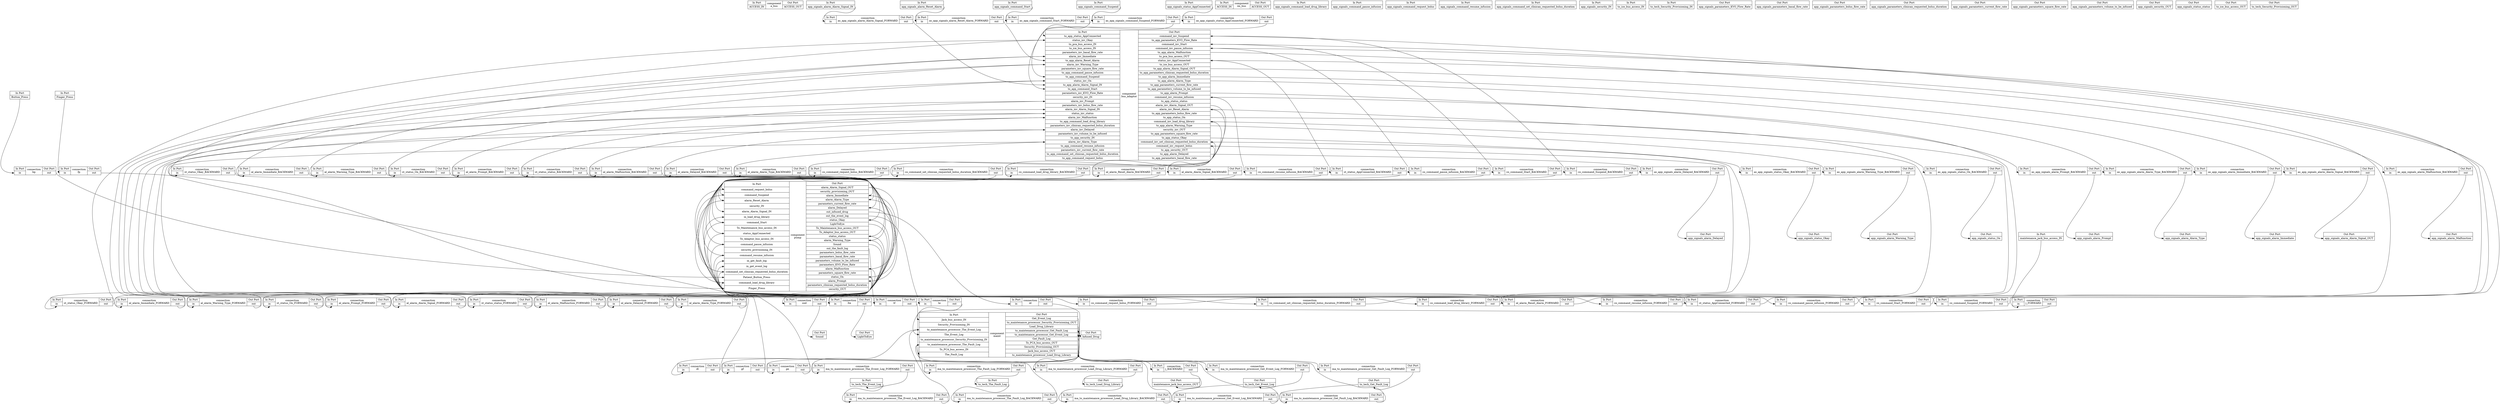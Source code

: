 digraph "component:$$AWAS#wrap_pca_imp_Instance" {

  rankdir=TB

   "component:$$AWAS$wrap_pca_imp_Instance#a_bus" [label="{In Port|<ACCESS_IN>ACCESS_IN} |component\na_bus|{Out Port|<ACCESS_OUT>ACCESS_OUT} ",  shape="record"] 
   "component:$$AWAS$wrap_pca_imp_Instance#bus_adaptor" [label="{In Port|<to_app_status_AppConnected>to_app_status_AppConnected|<status_inv_Okay>status_inv_Okay|<to_pca_bus_access_IN>to_pca_bus_access_IN|<to_ice_bus_access_IN>to_ice_bus_access_IN|<parameters_inv_basal_flow_rate>parameters_inv_basal_flow_rate|<alarm_inv_Immediate>alarm_inv_Immediate|<to_app_alarm_Reset_Alarm>to_app_alarm_Reset_Alarm|<alarm_inv_Warning_Type>alarm_inv_Warning_Type|<parameters_inv_square_flow_rate>parameters_inv_square_flow_rate|<to_app_command_pause_infusion>to_app_command_pause_infusion|<to_app_command_Suspend>to_app_command_Suspend|<status_inv_On>status_inv_On|<to_app_alarm_Alarm_Signal_IN>to_app_alarm_Alarm_Signal_IN|<to_app_command_Start>to_app_command_Start|<parameters_inv_KVO_Flow_Rate>parameters_inv_KVO_Flow_Rate|<security_inv_IN>security_inv_IN|<alarm_inv_Prompt>alarm_inv_Prompt|<parameters_inv_bolus_flow_rate>parameters_inv_bolus_flow_rate|<alarm_inv_Alarm_Signal_IN>alarm_inv_Alarm_Signal_IN|<status_inv_status>status_inv_status|<alarm_inv_Malfunction>alarm_inv_Malfunction|<to_app_command_load_drug_library>to_app_command_load_drug_library|<parameters_inv_clinican_requested_bolus_duration>parameters_inv_clinican_requested_bolus_duration|<alarm_inv_Delayed>alarm_inv_Delayed|<parameters_inv_volume_to_be_infused>parameters_inv_volume_to_be_infused|<to_app_security_IN>to_app_security_IN|<alarm_inv_Alarm_Type>alarm_inv_Alarm_Type|<to_app_command_resume_infusion>to_app_command_resume_infusion|<parameters_inv_current_flow_rate>parameters_inv_current_flow_rate|<to_app_command_set_clinican_requested_bolus_duration>to_app_command_set_clinican_requested_bolus_duration|<to_app_command_request_bolus>to_app_command_request_bolus} |component\nbus_adaptor|{Out Port|<command_inv_Suspend>command_inv_Suspend|<to_app_parameters_KVO_Flow_Rate>to_app_parameters_KVO_Flow_Rate|<command_inv_Start>command_inv_Start|<command_inv_pause_infusion>command_inv_pause_infusion|<to_app_alarm_Malfunction>to_app_alarm_Malfunction|<to_pca_bus_access_OUT>to_pca_bus_access_OUT|<status_inv_AppConnected>status_inv_AppConnected|<to_ice_bus_access_OUT>to_ice_bus_access_OUT|<to_app_alarm_Alarm_Signal_OUT>to_app_alarm_Alarm_Signal_OUT|<to_app_parameters_clinican_requested_bolus_duration>to_app_parameters_clinican_requested_bolus_duration|<to_app_alarm_Immediate>to_app_alarm_Immediate|<to_app_alarm_Alarm_Type>to_app_alarm_Alarm_Type|<to_app_parameters_current_flow_rate>to_app_parameters_current_flow_rate|<to_app_parameters_volume_to_be_infused>to_app_parameters_volume_to_be_infused|<to_app_alarm_Prompt>to_app_alarm_Prompt|<command_inv_resume_infusion>command_inv_resume_infusion|<to_app_status_status>to_app_status_status|<alarm_inv_Alarm_Signal_OUT>alarm_inv_Alarm_Signal_OUT|<alarm_inv_Reset_Alarm>alarm_inv_Reset_Alarm|<to_app_parameters_bolus_flow_rate>to_app_parameters_bolus_flow_rate|<to_app_status_On>to_app_status_On|<command_inv_load_drug_library>command_inv_load_drug_library|<to_app_alarm_Warning_Type>to_app_alarm_Warning_Type|<security_inv_OUT>security_inv_OUT|<to_app_parameters_square_flow_rate>to_app_parameters_square_flow_rate|<to_app_status_Okay>to_app_status_Okay|<command_inv_set_clinican_requested_bolus_duration>command_inv_set_clinican_requested_bolus_duration|<command_inv_request_bolus>command_inv_request_bolus|<to_app_security_OUT>to_app_security_OUT|<to_app_alarm_Delayed>to_app_alarm_Delayed|<to_app_parameters_basal_flow_rate>to_app_parameters_basal_flow_rate} ",  shape="record"] 
   "component:$$AWAS$wrap_pca_imp_Instance#im_bus" [label="{In Port|<ACCESS_IN>ACCESS_IN} |component\nim_bus|{Out Port|<ACCESS_OUT>ACCESS_OUT} ",  shape="record"] 
   "component:$$AWAS$wrap_pca_imp_Instance#maint" [label="{In Port|<Jack_bus_access_IN>Jack_bus_access_IN|<Security_Provisioning_IN>Security_Provisioning_IN|<to_maintenance_processor_The_Event_Log>to_maintenance_processor_The_Event_Log|<The_Event_Log>The_Event_Log|<to_maintenance_processor_Security_Provisioning_IN>to_maintenance_processor_Security_Provisioning_IN|<to_maintenance_processor_The_Fault_Log>to_maintenance_processor_The_Fault_Log|<To_PCA_bus_access_IN>To_PCA_bus_access_IN|<The_Fault_Log>The_Fault_Log} |component\nmaint|{Out Port|<Get_Event_Log>Get_Event_Log|<to_maintenance_processor_Security_Provisioning_OUT>to_maintenance_processor_Security_Provisioning_OUT|<Load_Drug_Library>Load_Drug_Library|<to_maintenance_processor_Get_Fault_Log>to_maintenance_processor_Get_Fault_Log|<to_maintenance_processor_Get_Event_Log>to_maintenance_processor_Get_Event_Log|<Get_Fault_Log>Get_Fault_Log|<To_PCA_bus_access_OUT>To_PCA_bus_access_OUT|<Security_Provisioning_OUT>Security_Provisioning_OUT|<Jack_bus_access_OUT>Jack_bus_access_OUT|<to_maintenance_processor_Load_Drug_Library>to_maintenance_processor_Load_Drug_Library} ",  shape="record"] 
   "component:$$AWAS$wrap_pca_imp_Instance#pump" [label="{In Port|<command_request_bolus>command_request_bolus|<command_Suspend>command_Suspend|<alarm_Reset_Alarm>alarm_Reset_Alarm|<security_IN>security_IN|<alarm_Alarm_Signal_IN>alarm_Alarm_Signal_IN|<in_load_drug_library>in_load_drug_library|<command_Start>command_Start|<To_Maintenance_bus_access_IN>To_Maintenance_bus_access_IN|<status_AppConnected>status_AppConnected|<To_Adaptor_bus_access_IN>To_Adaptor_bus_access_IN|<command_pause_infusion>command_pause_infusion|<security_provisioning_IN>security_provisioning_IN|<command_resume_infusion>command_resume_infusion|<in_get_fault_log>in_get_fault_log|<in_get_event_log>in_get_event_log|<command_set_clinican_requested_bolus_duration>command_set_clinican_requested_bolus_duration|<Patient_Button_Press>Patient_Button_Press|<command_load_drug_library>command_load_drug_library|<Finger_Press>Finger_Press} |component\npump|{Out Port|<alarm_Alarm_Signal_OUT>alarm_Alarm_Signal_OUT|<security_provisioning_OUT>security_provisioning_OUT|<alarm_Immediate>alarm_Immediate|<alarm_Alarm_Type>alarm_Alarm_Type|<parameters_current_flow_rate>parameters_current_flow_rate|<alarm_Delayed>alarm_Delayed|<out_infused_drug>out_infused_drug|<out_the_event_log>out_the_event_log|<status_Okay>status_Okay|<LightToEye>LightToEye|<To_Maintenance_bus_access_OUT>To_Maintenance_bus_access_OUT|<To_Adaptor_bus_access_OUT>To_Adaptor_bus_access_OUT|<status_status>status_status|<alarm_Warning_Type>alarm_Warning_Type|<Sound>Sound|<out_the_fault_log>out_the_fault_log|<parameters_bolus_flow_rate>parameters_bolus_flow_rate|<parameters_basal_flow_rate>parameters_basal_flow_rate|<parameters_volume_to_be_infused>parameters_volume_to_be_infused|<parameters_KVO_Flow_Rate>parameters_KVO_Flow_Rate|<alarm_Malfunction>alarm_Malfunction|<parameters_square_flow_rate>parameters_square_flow_rate|<status_On>status_On|<alarm_Prompt>alarm_Prompt|<parameters_clinican_requested_bolus_duration>parameters_clinican_requested_bolus_duration|<security_OUT>security_OUT} ",  shape="record"] 
   "connection:$$AWAS$wrap_pca_imp_Instance#al_alarm_Alarm_Signal_BACKWARD" [label="{In Port|<in>in} |connection\nal_alarm_Alarm_Signal_BACKWARD|{Out Port|<out>out} ",  shape="record"] 
   "connection:$$AWAS$wrap_pca_imp_Instance#al_alarm_Alarm_Signal_FORWARD" [label="{In Port|<in>in} |connection\nal_alarm_Alarm_Signal_FORWARD|{Out Port|<out>out} ",  shape="record"] 
   "connection:$$AWAS$wrap_pca_imp_Instance#al_alarm_Alarm_Type_BACKWARD" [label="{In Port|<in>in} |connection\nal_alarm_Alarm_Type_BACKWARD|{Out Port|<out>out} ",  shape="record"] 
   "connection:$$AWAS$wrap_pca_imp_Instance#al_alarm_Alarm_Type_FORWARD" [label="{In Port|<in>in} |connection\nal_alarm_Alarm_Type_FORWARD|{Out Port|<out>out} ",  shape="record"] 
   "connection:$$AWAS$wrap_pca_imp_Instance#al_alarm_Delayed_BACKWARD" [label="{In Port|<in>in} |connection\nal_alarm_Delayed_BACKWARD|{Out Port|<out>out} ",  shape="record"] 
   "connection:$$AWAS$wrap_pca_imp_Instance#al_alarm_Delayed_FORWARD" [label="{In Port|<in>in} |connection\nal_alarm_Delayed_FORWARD|{Out Port|<out>out} ",  shape="record"] 
   "connection:$$AWAS$wrap_pca_imp_Instance#al_alarm_Immediate_BACKWARD" [label="{In Port|<in>in} |connection\nal_alarm_Immediate_BACKWARD|{Out Port|<out>out} ",  shape="record"] 
   "connection:$$AWAS$wrap_pca_imp_Instance#al_alarm_Immediate_FORWARD" [label="{In Port|<in>in} |connection\nal_alarm_Immediate_FORWARD|{Out Port|<out>out} ",  shape="record"] 
   "connection:$$AWAS$wrap_pca_imp_Instance#al_alarm_Malfunction_BACKWARD" [label="{In Port|<in>in} |connection\nal_alarm_Malfunction_BACKWARD|{Out Port|<out>out} ",  shape="record"] 
   "connection:$$AWAS$wrap_pca_imp_Instance#al_alarm_Malfunction_FORWARD" [label="{In Port|<in>in} |connection\nal_alarm_Malfunction_FORWARD|{Out Port|<out>out} ",  shape="record"] 
   "connection:$$AWAS$wrap_pca_imp_Instance#al_alarm_Prompt_BACKWARD" [label="{In Port|<in>in} |connection\nal_alarm_Prompt_BACKWARD|{Out Port|<out>out} ",  shape="record"] 
   "connection:$$AWAS$wrap_pca_imp_Instance#al_alarm_Prompt_FORWARD" [label="{In Port|<in>in} |connection\nal_alarm_Prompt_FORWARD|{Out Port|<out>out} ",  shape="record"] 
   "connection:$$AWAS$wrap_pca_imp_Instance#al_alarm_Reset_Alarm_BACKWARD" [label="{In Port|<in>in} |connection\nal_alarm_Reset_Alarm_BACKWARD|{Out Port|<out>out} ",  shape="record"] 
   "connection:$$AWAS$wrap_pca_imp_Instance#al_alarm_Reset_Alarm_FORWARD" [label="{In Port|<in>in} |connection\nal_alarm_Reset_Alarm_FORWARD|{Out Port|<out>out} ",  shape="record"] 
   "connection:$$AWAS$wrap_pca_imp_Instance#al_alarm_Warning_Type_BACKWARD" [label="{In Port|<in>in} |connection\nal_alarm_Warning_Type_BACKWARD|{Out Port|<out>out} ",  shape="record"] 
   "connection:$$AWAS$wrap_pca_imp_Instance#al_alarm_Warning_Type_FORWARD" [label="{In Port|<in>in} |connection\nal_alarm_Warning_Type_FORWARD|{Out Port|<out>out} ",  shape="record"] 
   "connection:$$AWAS$wrap_pca_imp_Instance#as_app_signals_alarm_Alarm_Signal_BACKWARD" [label="{In Port|<in>in} |connection\nas_app_signals_alarm_Alarm_Signal_BACKWARD|{Out Port|<out>out} ",  shape="record"] 
   "connection:$$AWAS$wrap_pca_imp_Instance#as_app_signals_alarm_Alarm_Signal_FORWARD" [label="{In Port|<in>in} |connection\nas_app_signals_alarm_Alarm_Signal_FORWARD|{Out Port|<out>out} ",  shape="record"] 
   "connection:$$AWAS$wrap_pca_imp_Instance#as_app_signals_alarm_Alarm_Type_BACKWARD" [label="{In Port|<in>in} |connection\nas_app_signals_alarm_Alarm_Type_BACKWARD|{Out Port|<out>out} ",  shape="record"] 
   "connection:$$AWAS$wrap_pca_imp_Instance#as_app_signals_alarm_Delayed_BACKWARD" [label="{In Port|<in>in} |connection\nas_app_signals_alarm_Delayed_BACKWARD|{Out Port|<out>out} ",  shape="record"] 
   "connection:$$AWAS$wrap_pca_imp_Instance#as_app_signals_alarm_Immediate_BACKWARD" [label="{In Port|<in>in} |connection\nas_app_signals_alarm_Immediate_BACKWARD|{Out Port|<out>out} ",  shape="record"] 
   "connection:$$AWAS$wrap_pca_imp_Instance#as_app_signals_alarm_Malfunction_BACKWARD" [label="{In Port|<in>in} |connection\nas_app_signals_alarm_Malfunction_BACKWARD|{Out Port|<out>out} ",  shape="record"] 
   "connection:$$AWAS$wrap_pca_imp_Instance#as_app_signals_alarm_Prompt_BACKWARD" [label="{In Port|<in>in} |connection\nas_app_signals_alarm_Prompt_BACKWARD|{Out Port|<out>out} ",  shape="record"] 
   "connection:$$AWAS$wrap_pca_imp_Instance#as_app_signals_alarm_Reset_Alarm_FORWARD" [label="{In Port|<in>in} |connection\nas_app_signals_alarm_Reset_Alarm_FORWARD|{Out Port|<out>out} ",  shape="record"] 
   "connection:$$AWAS$wrap_pca_imp_Instance#as_app_signals_alarm_Warning_Type_BACKWARD" [label="{In Port|<in>in} |connection\nas_app_signals_alarm_Warning_Type_BACKWARD|{Out Port|<out>out} ",  shape="record"] 
   "connection:$$AWAS$wrap_pca_imp_Instance#as_app_signals_command_Start_FORWARD" [label="{In Port|<in>in} |connection\nas_app_signals_command_Start_FORWARD|{Out Port|<out>out} ",  shape="record"] 
   "connection:$$AWAS$wrap_pca_imp_Instance#as_app_signals_command_Suspend_FORWARD" [label="{In Port|<in>in} |connection\nas_app_signals_command_Suspend_FORWARD|{Out Port|<out>out} ",  shape="record"] 
   "connection:$$AWAS$wrap_pca_imp_Instance#as_app_signals_status_AppConnected_FORWARD" [label="{In Port|<in>in} |connection\nas_app_signals_status_AppConnected_FORWARD|{Out Port|<out>out} ",  shape="record"] 
   "connection:$$AWAS$wrap_pca_imp_Instance#as_app_signals_status_Okay_BACKWARD" [label="{In Port|<in>in} |connection\nas_app_signals_status_Okay_BACKWARD|{Out Port|<out>out} ",  shape="record"] 
   "connection:$$AWAS$wrap_pca_imp_Instance#as_app_signals_status_On_BACKWARD" [label="{In Port|<in>in} |connection\nas_app_signals_status_On_BACKWARD|{Out Port|<out>out} ",  shape="record"] 
   "connection:$$AWAS$wrap_pca_imp_Instance#bp" [label="{In Port|<in>in} |connection\nbp|{Out Port|<out>out} ",  shape="record"] 
   "connection:$$AWAS$wrap_pca_imp_Instance#co_command_Start_BACKWARD" [label="{In Port|<in>in} |connection\nco_command_Start_BACKWARD|{Out Port|<out>out} ",  shape="record"] 
   "connection:$$AWAS$wrap_pca_imp_Instance#co_command_Start_FORWARD" [label="{In Port|<in>in} |connection\nco_command_Start_FORWARD|{Out Port|<out>out} ",  shape="record"] 
   "connection:$$AWAS$wrap_pca_imp_Instance#co_command_Suspend_BACKWARD" [label="{In Port|<in>in} |connection\nco_command_Suspend_BACKWARD|{Out Port|<out>out} ",  shape="record"] 
   "connection:$$AWAS$wrap_pca_imp_Instance#co_command_Suspend_FORWARD" [label="{In Port|<in>in} |connection\nco_command_Suspend_FORWARD|{Out Port|<out>out} ",  shape="record"] 
   "connection:$$AWAS$wrap_pca_imp_Instance#co_command_load_drug_library_BACKWARD" [label="{In Port|<in>in} |connection\nco_command_load_drug_library_BACKWARD|{Out Port|<out>out} ",  shape="record"] 
   "connection:$$AWAS$wrap_pca_imp_Instance#co_command_load_drug_library_FORWARD" [label="{In Port|<in>in} |connection\nco_command_load_drug_library_FORWARD|{Out Port|<out>out} ",  shape="record"] 
   "connection:$$AWAS$wrap_pca_imp_Instance#co_command_pause_infusion_BACKWARD" [label="{In Port|<in>in} |connection\nco_command_pause_infusion_BACKWARD|{Out Port|<out>out} ",  shape="record"] 
   "connection:$$AWAS$wrap_pca_imp_Instance#co_command_pause_infusion_FORWARD" [label="{In Port|<in>in} |connection\nco_command_pause_infusion_FORWARD|{Out Port|<out>out} ",  shape="record"] 
   "connection:$$AWAS$wrap_pca_imp_Instance#co_command_request_bolus_BACKWARD" [label="{In Port|<in>in} |connection\nco_command_request_bolus_BACKWARD|{Out Port|<out>out} ",  shape="record"] 
   "connection:$$AWAS$wrap_pca_imp_Instance#co_command_request_bolus_FORWARD" [label="{In Port|<in>in} |connection\nco_command_request_bolus_FORWARD|{Out Port|<out>out} ",  shape="record"] 
   "connection:$$AWAS$wrap_pca_imp_Instance#co_command_resume_infusion_BACKWARD" [label="{In Port|<in>in} |connection\nco_command_resume_infusion_BACKWARD|{Out Port|<out>out} ",  shape="record"] 
   "connection:$$AWAS$wrap_pca_imp_Instance#co_command_resume_infusion_FORWARD" [label="{In Port|<in>in} |connection\nco_command_resume_infusion_FORWARD|{Out Port|<out>out} ",  shape="record"] 
   "connection:$$AWAS$wrap_pca_imp_Instance#co_command_set_clinican_requested_bolus_duration_BACKWARD" [label="{In Port|<in>in} |connection\nco_command_set_clinican_requested_bolus_duration_BACKWARD|{Out Port|<out>out} ",  shape="record"] 
   "connection:$$AWAS$wrap_pca_imp_Instance#co_command_set_clinican_requested_bolus_duration_FORWARD" [label="{In Port|<in>in} |connection\nco_command_set_clinican_requested_bolus_duration_FORWARD|{Out Port|<out>out} ",  shape="record"] 
   "connection:$$AWAS$wrap_pca_imp_Instance#dl" [label="{In Port|<in>in} |connection\ndl|{Out Port|<out>out} ",  shape="record"] 
   "connection:$$AWAS$wrap_pca_imp_Instance#fp" [label="{In Port|<in>in} |connection\nfp|{Out Port|<out>out} ",  shape="record"] 
   "connection:$$AWAS$wrap_pca_imp_Instance#ge" [label="{In Port|<in>in} |connection\nge|{Out Port|<out>out} ",  shape="record"] 
   "connection:$$AWAS$wrap_pca_imp_Instance#gf" [label="{In Port|<in>in} |connection\ngf|{Out Port|<out>out} ",  shape="record"] 
   "connection:$$AWAS$wrap_pca_imp_Instance#id" [label="{In Port|<in>in} |connection\nid|{Out Port|<out>out} ",  shape="record"] 
   "connection:$$AWAS$wrap_pca_imp_Instance#j_BACKWARD" [label="{In Port|<in>in} |connection\nj_BACKWARD|{Out Port|<out>out} ",  shape="record"] 
   "connection:$$AWAS$wrap_pca_imp_Instance#j_FORWARD" [label="{In Port|<in>in} |connection\nj_FORWARD|{Out Port|<out>out} ",  shape="record"] 
   "connection:$$AWAS$wrap_pca_imp_Instance#lte" [label="{In Port|<in>in} |connection\nlte|{Out Port|<out>out} ",  shape="record"] 
   "connection:$$AWAS$wrap_pca_imp_Instance#ma_to_maintenance_processor_Get_Event_Log_BACKWARD" [label="{In Port|<in>in} |connection\nma_to_maintenance_processor_Get_Event_Log_BACKWARD|{Out Port|<out>out} ",  shape="record"] 
   "connection:$$AWAS$wrap_pca_imp_Instance#ma_to_maintenance_processor_Get_Event_Log_FORWARD" [label="{In Port|<in>in} |connection\nma_to_maintenance_processor_Get_Event_Log_FORWARD|{Out Port|<out>out} ",  shape="record"] 
   "connection:$$AWAS$wrap_pca_imp_Instance#ma_to_maintenance_processor_Get_Fault_Log_BACKWARD" [label="{In Port|<in>in} |connection\nma_to_maintenance_processor_Get_Fault_Log_BACKWARD|{Out Port|<out>out} ",  shape="record"] 
   "connection:$$AWAS$wrap_pca_imp_Instance#ma_to_maintenance_processor_Get_Fault_Log_FORWARD" [label="{In Port|<in>in} |connection\nma_to_maintenance_processor_Get_Fault_Log_FORWARD|{Out Port|<out>out} ",  shape="record"] 
   "connection:$$AWAS$wrap_pca_imp_Instance#ma_to_maintenance_processor_Load_Drug_Library_BACKWARD" [label="{In Port|<in>in} |connection\nma_to_maintenance_processor_Load_Drug_Library_BACKWARD|{Out Port|<out>out} ",  shape="record"] 
   "connection:$$AWAS$wrap_pca_imp_Instance#ma_to_maintenance_processor_Load_Drug_Library_FORWARD" [label="{In Port|<in>in} |connection\nma_to_maintenance_processor_Load_Drug_Library_FORWARD|{Out Port|<out>out} ",  shape="record"] 
   "connection:$$AWAS$wrap_pca_imp_Instance#ma_to_maintenance_processor_The_Event_Log_BACKWARD" [label="{In Port|<in>in} |connection\nma_to_maintenance_processor_The_Event_Log_BACKWARD|{Out Port|<out>out} ",  shape="record"] 
   "connection:$$AWAS$wrap_pca_imp_Instance#ma_to_maintenance_processor_The_Event_Log_FORWARD" [label="{In Port|<in>in} |connection\nma_to_maintenance_processor_The_Event_Log_FORWARD|{Out Port|<out>out} ",  shape="record"] 
   "connection:$$AWAS$wrap_pca_imp_Instance#ma_to_maintenance_processor_The_Fault_Log_BACKWARD" [label="{In Port|<in>in} |connection\nma_to_maintenance_processor_The_Fault_Log_BACKWARD|{Out Port|<out>out} ",  shape="record"] 
   "connection:$$AWAS$wrap_pca_imp_Instance#ma_to_maintenance_processor_The_Fault_Log_FORWARD" [label="{In Port|<in>in} |connection\nma_to_maintenance_processor_The_Fault_Log_FORWARD|{Out Port|<out>out} ",  shape="record"] 
   "connection:$$AWAS$wrap_pca_imp_Instance#snd" [label="{In Port|<in>in} |connection\nsnd|{Out Port|<out>out} ",  shape="record"] 
   "connection:$$AWAS$wrap_pca_imp_Instance#st_status_AppConnected_BACKWARD" [label="{In Port|<in>in} |connection\nst_status_AppConnected_BACKWARD|{Out Port|<out>out} ",  shape="record"] 
   "connection:$$AWAS$wrap_pca_imp_Instance#st_status_AppConnected_FORWARD" [label="{In Port|<in>in} |connection\nst_status_AppConnected_FORWARD|{Out Port|<out>out} ",  shape="record"] 
   "connection:$$AWAS$wrap_pca_imp_Instance#st_status_Okay_BACKWARD" [label="{In Port|<in>in} |connection\nst_status_Okay_BACKWARD|{Out Port|<out>out} ",  shape="record"] 
   "connection:$$AWAS$wrap_pca_imp_Instance#st_status_Okay_FORWARD" [label="{In Port|<in>in} |connection\nst_status_Okay_FORWARD|{Out Port|<out>out} ",  shape="record"] 
   "connection:$$AWAS$wrap_pca_imp_Instance#st_status_On_BACKWARD" [label="{In Port|<in>in} |connection\nst_status_On_BACKWARD|{Out Port|<out>out} ",  shape="record"] 
   "connection:$$AWAS$wrap_pca_imp_Instance#st_status_On_FORWARD" [label="{In Port|<in>in} |connection\nst_status_On_FORWARD|{Out Port|<out>out} ",  shape="record"] 
   "connection:$$AWAS$wrap_pca_imp_Instance#st_status_status_BACKWARD" [label="{In Port|<in>in} |connection\nst_status_status_BACKWARD|{Out Port|<out>out} ",  shape="record"] 
   "connection:$$AWAS$wrap_pca_imp_Instance#st_status_status_FORWARD" [label="{In Port|<in>in} |connection\nst_status_status_FORWARD|{Out Port|<out>out} ",  shape="record"] 
   "connection:$$AWAS$wrap_pca_imp_Instance#te" [label="{In Port|<in>in} |connection\nte|{Out Port|<out>out} ",  shape="record"] 
   "connection:$$AWAS$wrap_pca_imp_Instance#tf" [label="{In Port|<in>in} |connection\ntf|{Out Port|<out>out} ",  shape="record"] 
   "port-in:$$AWAS$wrap_pca_imp_Instance#Button_Press" [label="{In Port|<Button_Press>Button_Press}", rank="source", shape="record"] 
   "port-in:$$AWAS$wrap_pca_imp_Instance#Finger_Press" [label="{In Port|<Finger_Press>Finger_Press}", rank="source", shape="record"] 
   "port-in:$$AWAS$wrap_pca_imp_Instance#app_signals_alarm_Alarm_Signal_IN" [label="{In Port|<app_signals_alarm_Alarm_Signal_IN>app_signals_alarm_Alarm_Signal_IN}", rank="source", shape="record"] 
   "port-in:$$AWAS$wrap_pca_imp_Instance#app_signals_alarm_Reset_Alarm" [label="{In Port|<app_signals_alarm_Reset_Alarm>app_signals_alarm_Reset_Alarm}", rank="source", shape="record"] 
   "port-in:$$AWAS$wrap_pca_imp_Instance#app_signals_command_Start" [label="{In Port|<app_signals_command_Start>app_signals_command_Start}", rank="source", shape="record"] 
   "port-in:$$AWAS$wrap_pca_imp_Instance#app_signals_command_Suspend" [label="{In Port|<app_signals_command_Suspend>app_signals_command_Suspend}", rank="source", shape="record"] 
   "port-in:$$AWAS$wrap_pca_imp_Instance#app_signals_command_load_drug_library" [label="{In Port|<app_signals_command_load_drug_library>app_signals_command_load_drug_library}", rank="source", shape="record"] 
   "port-in:$$AWAS$wrap_pca_imp_Instance#app_signals_command_pause_infusion" [label="{In Port|<app_signals_command_pause_infusion>app_signals_command_pause_infusion}", rank="source", shape="record"] 
   "port-in:$$AWAS$wrap_pca_imp_Instance#app_signals_command_request_bolus" [label="{In Port|<app_signals_command_request_bolus>app_signals_command_request_bolus}", rank="source", shape="record"] 
   "port-in:$$AWAS$wrap_pca_imp_Instance#app_signals_command_resume_infusion" [label="{In Port|<app_signals_command_resume_infusion>app_signals_command_resume_infusion}", rank="source", shape="record"] 
   "port-in:$$AWAS$wrap_pca_imp_Instance#app_signals_command_set_clinican_requested_bolus_duration" [label="{In Port|<app_signals_command_set_clinican_requested_bolus_duration>app_signals_command_set_clinican_requested_bolus_duration}", rank="source", shape="record"] 
   "port-in:$$AWAS$wrap_pca_imp_Instance#app_signals_security_IN" [label="{In Port|<app_signals_security_IN>app_signals_security_IN}", rank="source", shape="record"] 
   "port-in:$$AWAS$wrap_pca_imp_Instance#app_signals_status_AppConnected" [label="{In Port|<app_signals_status_AppConnected>app_signals_status_AppConnected}", rank="source", shape="record"] 
   "port-in:$$AWAS$wrap_pca_imp_Instance#maintenance_jack_bus_access_IN" [label="{In Port|<maintenance_jack_bus_access_IN>maintenance_jack_bus_access_IN}", rank="source", shape="record"] 
   "port-in:$$AWAS$wrap_pca_imp_Instance#to_ice_bus_access_IN" [label="{In Port|<to_ice_bus_access_IN>to_ice_bus_access_IN}", rank="source", shape="record"] 
   "port-in:$$AWAS$wrap_pca_imp_Instance#to_tech_Security_Provisioning_IN" [label="{In Port|<to_tech_Security_Provisioning_IN>to_tech_Security_Provisioning_IN}", rank="source", shape="record"] 
   "port-in:$$AWAS$wrap_pca_imp_Instance#to_tech_The_Event_Log" [label="{In Port|<to_tech_The_Event_Log>to_tech_The_Event_Log}", rank="source", shape="record"] 
   "port-in:$$AWAS$wrap_pca_imp_Instance#to_tech_The_Fault_Log" [label="{In Port|<to_tech_The_Fault_Log>to_tech_The_Fault_Log}", rank="source", shape="record"] 
   "port-out:$$AWAS$wrap_pca_imp_Instance#Infused_Drug" [label="{Out Port|<Infused_Drug>Infused_Drug}", rank="sink", shape="record"] 
   "port-out:$$AWAS$wrap_pca_imp_Instance#LightToEye" [label="{Out Port|<LightToEye>LightToEye}", rank="sink", shape="record"] 
   "port-out:$$AWAS$wrap_pca_imp_Instance#Sound" [label="{Out Port|<Sound>Sound}", rank="sink", shape="record"] 
   "port-out:$$AWAS$wrap_pca_imp_Instance#app_signals_alarm_Alarm_Signal_OUT" [label="{Out Port|<app_signals_alarm_Alarm_Signal_OUT>app_signals_alarm_Alarm_Signal_OUT}", rank="sink", shape="record"] 
   "port-out:$$AWAS$wrap_pca_imp_Instance#app_signals_alarm_Alarm_Type" [label="{Out Port|<app_signals_alarm_Alarm_Type>app_signals_alarm_Alarm_Type}", rank="sink", shape="record"] 
   "port-out:$$AWAS$wrap_pca_imp_Instance#app_signals_alarm_Delayed" [label="{Out Port|<app_signals_alarm_Delayed>app_signals_alarm_Delayed}", rank="sink", shape="record"] 
   "port-out:$$AWAS$wrap_pca_imp_Instance#app_signals_alarm_Immediate" [label="{Out Port|<app_signals_alarm_Immediate>app_signals_alarm_Immediate}", rank="sink", shape="record"] 
   "port-out:$$AWAS$wrap_pca_imp_Instance#app_signals_alarm_Malfunction" [label="{Out Port|<app_signals_alarm_Malfunction>app_signals_alarm_Malfunction}", rank="sink", shape="record"] 
   "port-out:$$AWAS$wrap_pca_imp_Instance#app_signals_alarm_Prompt" [label="{Out Port|<app_signals_alarm_Prompt>app_signals_alarm_Prompt}", rank="sink", shape="record"] 
   "port-out:$$AWAS$wrap_pca_imp_Instance#app_signals_alarm_Warning_Type" [label="{Out Port|<app_signals_alarm_Warning_Type>app_signals_alarm_Warning_Type}", rank="sink", shape="record"] 
   "port-out:$$AWAS$wrap_pca_imp_Instance#app_signals_parameters_KVO_Flow_Rate" [label="{Out Port|<app_signals_parameters_KVO_Flow_Rate>app_signals_parameters_KVO_Flow_Rate}", rank="sink", shape="record"] 
   "port-out:$$AWAS$wrap_pca_imp_Instance#app_signals_parameters_basal_flow_rate" [label="{Out Port|<app_signals_parameters_basal_flow_rate>app_signals_parameters_basal_flow_rate}", rank="sink", shape="record"] 
   "port-out:$$AWAS$wrap_pca_imp_Instance#app_signals_parameters_bolus_flow_rate" [label="{Out Port|<app_signals_parameters_bolus_flow_rate>app_signals_parameters_bolus_flow_rate}", rank="sink", shape="record"] 
   "port-out:$$AWAS$wrap_pca_imp_Instance#app_signals_parameters_clinican_requested_bolus_duration" [label="{Out Port|<app_signals_parameters_clinican_requested_bolus_duration>app_signals_parameters_clinican_requested_bolus_duration}", rank="sink", shape="record"] 
   "port-out:$$AWAS$wrap_pca_imp_Instance#app_signals_parameters_current_flow_rate" [label="{Out Port|<app_signals_parameters_current_flow_rate>app_signals_parameters_current_flow_rate}", rank="sink", shape="record"] 
   "port-out:$$AWAS$wrap_pca_imp_Instance#app_signals_parameters_square_flow_rate" [label="{Out Port|<app_signals_parameters_square_flow_rate>app_signals_parameters_square_flow_rate}", rank="sink", shape="record"] 
   "port-out:$$AWAS$wrap_pca_imp_Instance#app_signals_parameters_volume_to_be_infused" [label="{Out Port|<app_signals_parameters_volume_to_be_infused>app_signals_parameters_volume_to_be_infused}", rank="sink", shape="record"] 
   "port-out:$$AWAS$wrap_pca_imp_Instance#app_signals_security_OUT" [label="{Out Port|<app_signals_security_OUT>app_signals_security_OUT}", rank="sink", shape="record"] 
   "port-out:$$AWAS$wrap_pca_imp_Instance#app_signals_status_Okay" [label="{Out Port|<app_signals_status_Okay>app_signals_status_Okay}", rank="sink", shape="record"] 
   "port-out:$$AWAS$wrap_pca_imp_Instance#app_signals_status_On" [label="{Out Port|<app_signals_status_On>app_signals_status_On}", rank="sink", shape="record"] 
   "port-out:$$AWAS$wrap_pca_imp_Instance#app_signals_status_status" [label="{Out Port|<app_signals_status_status>app_signals_status_status}", rank="sink", shape="record"] 
   "port-out:$$AWAS$wrap_pca_imp_Instance#maintenance_jack_bus_access_OUT" [label="{Out Port|<maintenance_jack_bus_access_OUT>maintenance_jack_bus_access_OUT}", rank="sink", shape="record"] 
   "port-out:$$AWAS$wrap_pca_imp_Instance#to_ice_bus_access_OUT" [label="{Out Port|<to_ice_bus_access_OUT>to_ice_bus_access_OUT}", rank="sink", shape="record"] 
   "port-out:$$AWAS$wrap_pca_imp_Instance#to_tech_Get_Event_Log" [label="{Out Port|<to_tech_Get_Event_Log>to_tech_Get_Event_Log}", rank="sink", shape="record"] 
   "port-out:$$AWAS$wrap_pca_imp_Instance#to_tech_Get_Fault_Log" [label="{Out Port|<to_tech_Get_Fault_Log>to_tech_Get_Fault_Log}", rank="sink", shape="record"] 
   "port-out:$$AWAS$wrap_pca_imp_Instance#to_tech_Load_Drug_Library" [label="{Out Port|<to_tech_Load_Drug_Library>to_tech_Load_Drug_Library}", rank="sink", shape="record"] 
   "port-out:$$AWAS$wrap_pca_imp_Instance#to_tech_Security_Provisioning_OUT" [label="{Out Port|<to_tech_Security_Provisioning_OUT>to_tech_Security_Provisioning_OUT}", rank="sink", shape="record"] 

   "component:$$AWAS$wrap_pca_imp_Instance#bus_adaptor" -> "connection:$$AWAS$wrap_pca_imp_Instance#al_alarm_Alarm_Signal_BACKWARD" [headport=in, tailport=alarm_inv_Alarm_Signal_OUT] 
   "component:$$AWAS$wrap_pca_imp_Instance#bus_adaptor" -> "connection:$$AWAS$wrap_pca_imp_Instance#al_alarm_Alarm_Type_BACKWARD" [headport=in, tailport=alarm_inv_Alarm_Type] 
   "component:$$AWAS$wrap_pca_imp_Instance#bus_adaptor" -> "connection:$$AWAS$wrap_pca_imp_Instance#al_alarm_Delayed_BACKWARD" [headport=in, tailport=alarm_inv_Delayed] 
   "component:$$AWAS$wrap_pca_imp_Instance#bus_adaptor" -> "connection:$$AWAS$wrap_pca_imp_Instance#al_alarm_Immediate_BACKWARD" [headport=in, tailport=alarm_inv_Immediate] 
   "component:$$AWAS$wrap_pca_imp_Instance#bus_adaptor" -> "connection:$$AWAS$wrap_pca_imp_Instance#al_alarm_Malfunction_BACKWARD" [headport=in, tailport=alarm_inv_Malfunction] 
   "component:$$AWAS$wrap_pca_imp_Instance#bus_adaptor" -> "connection:$$AWAS$wrap_pca_imp_Instance#al_alarm_Prompt_BACKWARD" [headport=in, tailport=alarm_inv_Prompt] 
   "component:$$AWAS$wrap_pca_imp_Instance#bus_adaptor" -> "connection:$$AWAS$wrap_pca_imp_Instance#al_alarm_Reset_Alarm_BACKWARD" [headport=in, tailport=alarm_inv_Reset_Alarm] 
   "component:$$AWAS$wrap_pca_imp_Instance#bus_adaptor" -> "connection:$$AWAS$wrap_pca_imp_Instance#al_alarm_Warning_Type_BACKWARD" [headport=in, tailport=alarm_inv_Warning_Type] 
   "component:$$AWAS$wrap_pca_imp_Instance#bus_adaptor" -> "connection:$$AWAS$wrap_pca_imp_Instance#as_app_signals_alarm_Alarm_Signal_BACKWARD" [headport=in, tailport=to_app_alarm_Alarm_Signal_OUT] 
   "component:$$AWAS$wrap_pca_imp_Instance#bus_adaptor" -> "connection:$$AWAS$wrap_pca_imp_Instance#as_app_signals_alarm_Alarm_Type_BACKWARD" [headport=in, tailport=to_app_alarm_Alarm_Type] 
   "component:$$AWAS$wrap_pca_imp_Instance#bus_adaptor" -> "connection:$$AWAS$wrap_pca_imp_Instance#as_app_signals_alarm_Delayed_BACKWARD" [headport=in, tailport=to_app_alarm_Delayed] 
   "component:$$AWAS$wrap_pca_imp_Instance#bus_adaptor" -> "connection:$$AWAS$wrap_pca_imp_Instance#as_app_signals_alarm_Immediate_BACKWARD" [headport=in, tailport=to_app_alarm_Immediate] 
   "component:$$AWAS$wrap_pca_imp_Instance#bus_adaptor" -> "connection:$$AWAS$wrap_pca_imp_Instance#as_app_signals_alarm_Malfunction_BACKWARD" [headport=in, tailport=to_app_alarm_Malfunction] 
   "component:$$AWAS$wrap_pca_imp_Instance#bus_adaptor" -> "connection:$$AWAS$wrap_pca_imp_Instance#as_app_signals_alarm_Prompt_BACKWARD" [headport=in, tailport=to_app_alarm_Prompt] 
   "component:$$AWAS$wrap_pca_imp_Instance#bus_adaptor" -> "connection:$$AWAS$wrap_pca_imp_Instance#as_app_signals_alarm_Warning_Type_BACKWARD" [headport=in, tailport=to_app_alarm_Warning_Type] 
   "component:$$AWAS$wrap_pca_imp_Instance#bus_adaptor" -> "connection:$$AWAS$wrap_pca_imp_Instance#as_app_signals_status_Okay_BACKWARD" [headport=in, tailport=to_app_status_Okay] 
   "component:$$AWAS$wrap_pca_imp_Instance#bus_adaptor" -> "connection:$$AWAS$wrap_pca_imp_Instance#as_app_signals_status_On_BACKWARD" [headport=in, tailport=to_app_status_On] 
   "component:$$AWAS$wrap_pca_imp_Instance#bus_adaptor" -> "connection:$$AWAS$wrap_pca_imp_Instance#co_command_Start_BACKWARD" [headport=in, tailport=command_inv_Start] 
   "component:$$AWAS$wrap_pca_imp_Instance#bus_adaptor" -> "connection:$$AWAS$wrap_pca_imp_Instance#co_command_Suspend_BACKWARD" [headport=in, tailport=command_inv_Suspend] 
   "component:$$AWAS$wrap_pca_imp_Instance#bus_adaptor" -> "connection:$$AWAS$wrap_pca_imp_Instance#co_command_load_drug_library_BACKWARD" [headport=in, tailport=command_inv_load_drug_library] 
   "component:$$AWAS$wrap_pca_imp_Instance#bus_adaptor" -> "connection:$$AWAS$wrap_pca_imp_Instance#co_command_pause_infusion_BACKWARD" [headport=in, tailport=command_inv_pause_infusion] 
   "component:$$AWAS$wrap_pca_imp_Instance#bus_adaptor" -> "connection:$$AWAS$wrap_pca_imp_Instance#co_command_request_bolus_BACKWARD" [headport=in, tailport=command_inv_request_bolus] 
   "component:$$AWAS$wrap_pca_imp_Instance#bus_adaptor" -> "connection:$$AWAS$wrap_pca_imp_Instance#co_command_resume_infusion_BACKWARD" [headport=in, tailport=command_inv_resume_infusion] 
   "component:$$AWAS$wrap_pca_imp_Instance#bus_adaptor" -> "connection:$$AWAS$wrap_pca_imp_Instance#co_command_set_clinican_requested_bolus_duration_BACKWARD" [headport=in, tailport=command_inv_set_clinican_requested_bolus_duration] 
   "component:$$AWAS$wrap_pca_imp_Instance#bus_adaptor" -> "connection:$$AWAS$wrap_pca_imp_Instance#st_status_AppConnected_BACKWARD" [headport=in, tailport=status_inv_AppConnected] 
   "component:$$AWAS$wrap_pca_imp_Instance#bus_adaptor" -> "connection:$$AWAS$wrap_pca_imp_Instance#st_status_Okay_BACKWARD" [headport=in, tailport=status_inv_Okay] 
   "component:$$AWAS$wrap_pca_imp_Instance#bus_adaptor" -> "connection:$$AWAS$wrap_pca_imp_Instance#st_status_On_BACKWARD" [headport=in, tailport=status_inv_On] 
   "component:$$AWAS$wrap_pca_imp_Instance#bus_adaptor" -> "connection:$$AWAS$wrap_pca_imp_Instance#st_status_status_BACKWARD" [headport=in, tailport=status_inv_status] 
   "component:$$AWAS$wrap_pca_imp_Instance#maint" -> "connection:$$AWAS$wrap_pca_imp_Instance#dl" [headport=in, tailport=Load_Drug_Library] 
   "component:$$AWAS$wrap_pca_imp_Instance#maint" -> "connection:$$AWAS$wrap_pca_imp_Instance#ge" [headport=in, tailport=Get_Event_Log] 
   "component:$$AWAS$wrap_pca_imp_Instance#maint" -> "connection:$$AWAS$wrap_pca_imp_Instance#gf" [headport=in, tailport=Get_Fault_Log] 
   "component:$$AWAS$wrap_pca_imp_Instance#maint" -> "connection:$$AWAS$wrap_pca_imp_Instance#j_BACKWARD" [headport=in, tailport=Jack_bus_access_OUT] 
   "component:$$AWAS$wrap_pca_imp_Instance#maint" -> "connection:$$AWAS$wrap_pca_imp_Instance#ma_to_maintenance_processor_Get_Event_Log_FORWARD" [headport=in, tailport=to_maintenance_processor_Get_Event_Log] 
   "component:$$AWAS$wrap_pca_imp_Instance#maint" -> "connection:$$AWAS$wrap_pca_imp_Instance#ma_to_maintenance_processor_Get_Fault_Log_FORWARD" [headport=in, tailport=to_maintenance_processor_Get_Fault_Log] 
   "component:$$AWAS$wrap_pca_imp_Instance#maint" -> "connection:$$AWAS$wrap_pca_imp_Instance#ma_to_maintenance_processor_Load_Drug_Library_FORWARD" [headport=in, tailport=to_maintenance_processor_Load_Drug_Library] 
   "component:$$AWAS$wrap_pca_imp_Instance#maint" -> "connection:$$AWAS$wrap_pca_imp_Instance#ma_to_maintenance_processor_The_Event_Log_FORWARD" [headport=in, tailport=to_maintenance_processor_The_Event_Log] 
   "component:$$AWAS$wrap_pca_imp_Instance#maint" -> "connection:$$AWAS$wrap_pca_imp_Instance#ma_to_maintenance_processor_The_Fault_Log_FORWARD" [headport=in, tailport=to_maintenance_processor_The_Fault_Log] 
   "component:$$AWAS$wrap_pca_imp_Instance#pump" -> "connection:$$AWAS$wrap_pca_imp_Instance#al_alarm_Alarm_Signal_FORWARD" [headport=in, tailport=alarm_Alarm_Signal_OUT] 
   "component:$$AWAS$wrap_pca_imp_Instance#pump" -> "connection:$$AWAS$wrap_pca_imp_Instance#al_alarm_Alarm_Type_FORWARD" [headport=in, tailport=alarm_Alarm_Type] 
   "component:$$AWAS$wrap_pca_imp_Instance#pump" -> "connection:$$AWAS$wrap_pca_imp_Instance#al_alarm_Delayed_FORWARD" [headport=in, tailport=alarm_Delayed] 
   "component:$$AWAS$wrap_pca_imp_Instance#pump" -> "connection:$$AWAS$wrap_pca_imp_Instance#al_alarm_Immediate_FORWARD" [headport=in, tailport=alarm_Immediate] 
   "component:$$AWAS$wrap_pca_imp_Instance#pump" -> "connection:$$AWAS$wrap_pca_imp_Instance#al_alarm_Malfunction_FORWARD" [headport=in, tailport=alarm_Malfunction] 
   "component:$$AWAS$wrap_pca_imp_Instance#pump" -> "connection:$$AWAS$wrap_pca_imp_Instance#al_alarm_Prompt_FORWARD" [headport=in, tailport=alarm_Prompt] 
   "component:$$AWAS$wrap_pca_imp_Instance#pump" -> "connection:$$AWAS$wrap_pca_imp_Instance#al_alarm_Reset_Alarm_FORWARD" [headport=in, tailport=alarm_Reset_Alarm] 
   "component:$$AWAS$wrap_pca_imp_Instance#pump" -> "connection:$$AWAS$wrap_pca_imp_Instance#al_alarm_Warning_Type_FORWARD" [headport=in, tailport=alarm_Warning_Type] 
   "component:$$AWAS$wrap_pca_imp_Instance#pump" -> "connection:$$AWAS$wrap_pca_imp_Instance#co_command_Start_FORWARD" [headport=in, tailport=command_Start] 
   "component:$$AWAS$wrap_pca_imp_Instance#pump" -> "connection:$$AWAS$wrap_pca_imp_Instance#co_command_Suspend_FORWARD" [headport=in, tailport=command_Suspend] 
   "component:$$AWAS$wrap_pca_imp_Instance#pump" -> "connection:$$AWAS$wrap_pca_imp_Instance#co_command_load_drug_library_FORWARD" [headport=in, tailport=command_load_drug_library] 
   "component:$$AWAS$wrap_pca_imp_Instance#pump" -> "connection:$$AWAS$wrap_pca_imp_Instance#co_command_pause_infusion_FORWARD" [headport=in, tailport=command_pause_infusion] 
   "component:$$AWAS$wrap_pca_imp_Instance#pump" -> "connection:$$AWAS$wrap_pca_imp_Instance#co_command_request_bolus_FORWARD" [headport=in, tailport=command_request_bolus] 
   "component:$$AWAS$wrap_pca_imp_Instance#pump" -> "connection:$$AWAS$wrap_pca_imp_Instance#co_command_resume_infusion_FORWARD" [headport=in, tailport=command_resume_infusion] 
   "component:$$AWAS$wrap_pca_imp_Instance#pump" -> "connection:$$AWAS$wrap_pca_imp_Instance#co_command_set_clinican_requested_bolus_duration_FORWARD" [headport=in, tailport=command_set_clinican_requested_bolus_duration] 
   "component:$$AWAS$wrap_pca_imp_Instance#pump" -> "connection:$$AWAS$wrap_pca_imp_Instance#id" [headport=in, tailport=out_infused_drug] 
   "component:$$AWAS$wrap_pca_imp_Instance#pump" -> "connection:$$AWAS$wrap_pca_imp_Instance#lte" [headport=in, tailport=LightToEye] 
   "component:$$AWAS$wrap_pca_imp_Instance#pump" -> "connection:$$AWAS$wrap_pca_imp_Instance#snd" [headport=in, tailport=Sound] 
   "component:$$AWAS$wrap_pca_imp_Instance#pump" -> "connection:$$AWAS$wrap_pca_imp_Instance#st_status_AppConnected_FORWARD" [headport=in, tailport=status_AppConnected] 
   "component:$$AWAS$wrap_pca_imp_Instance#pump" -> "connection:$$AWAS$wrap_pca_imp_Instance#st_status_Okay_FORWARD" [headport=in, tailport=status_Okay] 
   "component:$$AWAS$wrap_pca_imp_Instance#pump" -> "connection:$$AWAS$wrap_pca_imp_Instance#st_status_On_FORWARD" [headport=in, tailport=status_On] 
   "component:$$AWAS$wrap_pca_imp_Instance#pump" -> "connection:$$AWAS$wrap_pca_imp_Instance#st_status_status_FORWARD" [headport=in, tailport=status_status] 
   "component:$$AWAS$wrap_pca_imp_Instance#pump" -> "connection:$$AWAS$wrap_pca_imp_Instance#te" [headport=in, tailport=out_the_event_log] 
   "component:$$AWAS$wrap_pca_imp_Instance#pump" -> "connection:$$AWAS$wrap_pca_imp_Instance#tf" [headport=in, tailport=out_the_fault_log] 
   "connection:$$AWAS$wrap_pca_imp_Instance#al_alarm_Alarm_Signal_BACKWARD" -> "component:$$AWAS$wrap_pca_imp_Instance#pump" [headport=alarm_Alarm_Signal_IN, tailport=out] 
   "connection:$$AWAS$wrap_pca_imp_Instance#al_alarm_Alarm_Signal_FORWARD" -> "component:$$AWAS$wrap_pca_imp_Instance#bus_adaptor" [headport=alarm_inv_Alarm_Signal_IN, tailport=out] 
   "connection:$$AWAS$wrap_pca_imp_Instance#al_alarm_Alarm_Type_BACKWARD" -> "component:$$AWAS$wrap_pca_imp_Instance#pump" [headport=alarm_Alarm_Type, tailport=out] 
   "connection:$$AWAS$wrap_pca_imp_Instance#al_alarm_Alarm_Type_FORWARD" -> "component:$$AWAS$wrap_pca_imp_Instance#bus_adaptor" [headport=alarm_inv_Alarm_Type, tailport=out] 
   "connection:$$AWAS$wrap_pca_imp_Instance#al_alarm_Delayed_BACKWARD" -> "component:$$AWAS$wrap_pca_imp_Instance#pump" [headport=alarm_Delayed, tailport=out] 
   "connection:$$AWAS$wrap_pca_imp_Instance#al_alarm_Delayed_FORWARD" -> "component:$$AWAS$wrap_pca_imp_Instance#bus_adaptor" [headport=alarm_inv_Delayed, tailport=out] 
   "connection:$$AWAS$wrap_pca_imp_Instance#al_alarm_Immediate_BACKWARD" -> "component:$$AWAS$wrap_pca_imp_Instance#pump" [headport=alarm_Immediate, tailport=out] 
   "connection:$$AWAS$wrap_pca_imp_Instance#al_alarm_Immediate_FORWARD" -> "component:$$AWAS$wrap_pca_imp_Instance#bus_adaptor" [headport=alarm_inv_Immediate, tailport=out] 
   "connection:$$AWAS$wrap_pca_imp_Instance#al_alarm_Malfunction_BACKWARD" -> "component:$$AWAS$wrap_pca_imp_Instance#pump" [headport=alarm_Malfunction, tailport=out] 
   "connection:$$AWAS$wrap_pca_imp_Instance#al_alarm_Malfunction_FORWARD" -> "component:$$AWAS$wrap_pca_imp_Instance#bus_adaptor" [headport=alarm_inv_Malfunction, tailport=out] 
   "connection:$$AWAS$wrap_pca_imp_Instance#al_alarm_Prompt_BACKWARD" -> "component:$$AWAS$wrap_pca_imp_Instance#pump" [headport=alarm_Prompt, tailport=out] 
   "connection:$$AWAS$wrap_pca_imp_Instance#al_alarm_Prompt_FORWARD" -> "component:$$AWAS$wrap_pca_imp_Instance#bus_adaptor" [headport=alarm_inv_Prompt, tailport=out] 
   "connection:$$AWAS$wrap_pca_imp_Instance#al_alarm_Reset_Alarm_BACKWARD" -> "component:$$AWAS$wrap_pca_imp_Instance#pump" [headport=alarm_Reset_Alarm, tailport=out] 
   "connection:$$AWAS$wrap_pca_imp_Instance#al_alarm_Reset_Alarm_FORWARD" -> "component:$$AWAS$wrap_pca_imp_Instance#bus_adaptor" [headport=alarm_inv_Reset_Alarm, tailport=out] 
   "connection:$$AWAS$wrap_pca_imp_Instance#al_alarm_Warning_Type_BACKWARD" -> "component:$$AWAS$wrap_pca_imp_Instance#pump" [headport=alarm_Warning_Type, tailport=out] 
   "connection:$$AWAS$wrap_pca_imp_Instance#al_alarm_Warning_Type_FORWARD" -> "component:$$AWAS$wrap_pca_imp_Instance#bus_adaptor" [headport=alarm_inv_Warning_Type, tailport=out] 
   "connection:$$AWAS$wrap_pca_imp_Instance#as_app_signals_alarm_Alarm_Signal_BACKWARD" -> "port-out:$$AWAS$wrap_pca_imp_Instance#app_signals_alarm_Alarm_Signal_OUT" [headport=app_signals_alarm_Alarm_Signal_OUT, tailport=out] 
   "connection:$$AWAS$wrap_pca_imp_Instance#as_app_signals_alarm_Alarm_Signal_FORWARD" -> "component:$$AWAS$wrap_pca_imp_Instance#bus_adaptor" [headport=to_app_alarm_Alarm_Signal_IN, tailport=out] 
   "connection:$$AWAS$wrap_pca_imp_Instance#as_app_signals_alarm_Alarm_Type_BACKWARD" -> "port-out:$$AWAS$wrap_pca_imp_Instance#app_signals_alarm_Alarm_Type" [headport=app_signals_alarm_Alarm_Type, tailport=out] 
   "connection:$$AWAS$wrap_pca_imp_Instance#as_app_signals_alarm_Delayed_BACKWARD" -> "port-out:$$AWAS$wrap_pca_imp_Instance#app_signals_alarm_Delayed" [headport=app_signals_alarm_Delayed, tailport=out] 
   "connection:$$AWAS$wrap_pca_imp_Instance#as_app_signals_alarm_Immediate_BACKWARD" -> "port-out:$$AWAS$wrap_pca_imp_Instance#app_signals_alarm_Immediate" [headport=app_signals_alarm_Immediate, tailport=out] 
   "connection:$$AWAS$wrap_pca_imp_Instance#as_app_signals_alarm_Malfunction_BACKWARD" -> "port-out:$$AWAS$wrap_pca_imp_Instance#app_signals_alarm_Malfunction" [headport=app_signals_alarm_Malfunction, tailport=out] 
   "connection:$$AWAS$wrap_pca_imp_Instance#as_app_signals_alarm_Prompt_BACKWARD" -> "port-out:$$AWAS$wrap_pca_imp_Instance#app_signals_alarm_Prompt" [headport=app_signals_alarm_Prompt, tailport=out] 
   "connection:$$AWAS$wrap_pca_imp_Instance#as_app_signals_alarm_Reset_Alarm_FORWARD" -> "component:$$AWAS$wrap_pca_imp_Instance#bus_adaptor" [headport=to_app_alarm_Reset_Alarm, tailport=out] 
   "connection:$$AWAS$wrap_pca_imp_Instance#as_app_signals_alarm_Warning_Type_BACKWARD" -> "port-out:$$AWAS$wrap_pca_imp_Instance#app_signals_alarm_Warning_Type" [headport=app_signals_alarm_Warning_Type, tailport=out] 
   "connection:$$AWAS$wrap_pca_imp_Instance#as_app_signals_command_Start_FORWARD" -> "component:$$AWAS$wrap_pca_imp_Instance#bus_adaptor" [headport=to_app_command_Start, tailport=out] 
   "connection:$$AWAS$wrap_pca_imp_Instance#as_app_signals_command_Suspend_FORWARD" -> "component:$$AWAS$wrap_pca_imp_Instance#bus_adaptor" [headport=to_app_command_Suspend, tailport=out] 
   "connection:$$AWAS$wrap_pca_imp_Instance#as_app_signals_status_AppConnected_FORWARD" -> "component:$$AWAS$wrap_pca_imp_Instance#bus_adaptor" [headport=to_app_status_AppConnected, tailport=out] 
   "connection:$$AWAS$wrap_pca_imp_Instance#as_app_signals_status_Okay_BACKWARD" -> "port-out:$$AWAS$wrap_pca_imp_Instance#app_signals_status_Okay" [headport=app_signals_status_Okay, tailport=out] 
   "connection:$$AWAS$wrap_pca_imp_Instance#as_app_signals_status_On_BACKWARD" -> "port-out:$$AWAS$wrap_pca_imp_Instance#app_signals_status_On" [headport=app_signals_status_On, tailport=out] 
   "connection:$$AWAS$wrap_pca_imp_Instance#bp" -> "component:$$AWAS$wrap_pca_imp_Instance#pump" [headport=Patient_Button_Press, tailport=out] 
   "connection:$$AWAS$wrap_pca_imp_Instance#co_command_Start_BACKWARD" -> "component:$$AWAS$wrap_pca_imp_Instance#pump" [headport=command_Start, tailport=out] 
   "connection:$$AWAS$wrap_pca_imp_Instance#co_command_Start_FORWARD" -> "component:$$AWAS$wrap_pca_imp_Instance#bus_adaptor" [headport=command_inv_Start, tailport=out] 
   "connection:$$AWAS$wrap_pca_imp_Instance#co_command_Suspend_BACKWARD" -> "component:$$AWAS$wrap_pca_imp_Instance#pump" [headport=command_Suspend, tailport=out] 
   "connection:$$AWAS$wrap_pca_imp_Instance#co_command_Suspend_FORWARD" -> "component:$$AWAS$wrap_pca_imp_Instance#bus_adaptor" [headport=command_inv_Suspend, tailport=out] 
   "connection:$$AWAS$wrap_pca_imp_Instance#co_command_load_drug_library_BACKWARD" -> "component:$$AWAS$wrap_pca_imp_Instance#pump" [headport=command_load_drug_library, tailport=out] 
   "connection:$$AWAS$wrap_pca_imp_Instance#co_command_load_drug_library_FORWARD" -> "component:$$AWAS$wrap_pca_imp_Instance#bus_adaptor" [headport=command_inv_load_drug_library, tailport=out] 
   "connection:$$AWAS$wrap_pca_imp_Instance#co_command_pause_infusion_BACKWARD" -> "component:$$AWAS$wrap_pca_imp_Instance#pump" [headport=command_pause_infusion, tailport=out] 
   "connection:$$AWAS$wrap_pca_imp_Instance#co_command_pause_infusion_FORWARD" -> "component:$$AWAS$wrap_pca_imp_Instance#bus_adaptor" [headport=command_inv_pause_infusion, tailport=out] 
   "connection:$$AWAS$wrap_pca_imp_Instance#co_command_request_bolus_BACKWARD" -> "component:$$AWAS$wrap_pca_imp_Instance#pump" [headport=command_request_bolus, tailport=out] 
   "connection:$$AWAS$wrap_pca_imp_Instance#co_command_request_bolus_FORWARD" -> "component:$$AWAS$wrap_pca_imp_Instance#bus_adaptor" [headport=command_inv_request_bolus, tailport=out] 
   "connection:$$AWAS$wrap_pca_imp_Instance#co_command_resume_infusion_BACKWARD" -> "component:$$AWAS$wrap_pca_imp_Instance#pump" [headport=command_resume_infusion, tailport=out] 
   "connection:$$AWAS$wrap_pca_imp_Instance#co_command_resume_infusion_FORWARD" -> "component:$$AWAS$wrap_pca_imp_Instance#bus_adaptor" [headport=command_inv_resume_infusion, tailport=out] 
   "connection:$$AWAS$wrap_pca_imp_Instance#co_command_set_clinican_requested_bolus_duration_BACKWARD" -> "component:$$AWAS$wrap_pca_imp_Instance#pump" [headport=command_set_clinican_requested_bolus_duration, tailport=out] 
   "connection:$$AWAS$wrap_pca_imp_Instance#co_command_set_clinican_requested_bolus_duration_FORWARD" -> "component:$$AWAS$wrap_pca_imp_Instance#bus_adaptor" [headport=command_inv_set_clinican_requested_bolus_duration, tailport=out] 
   "connection:$$AWAS$wrap_pca_imp_Instance#dl" -> "component:$$AWAS$wrap_pca_imp_Instance#pump" [headport=in_load_drug_library, tailport=out] 
   "connection:$$AWAS$wrap_pca_imp_Instance#fp" -> "component:$$AWAS$wrap_pca_imp_Instance#pump" [headport=Finger_Press, tailport=out] 
   "connection:$$AWAS$wrap_pca_imp_Instance#ge" -> "component:$$AWAS$wrap_pca_imp_Instance#pump" [headport=in_get_event_log, tailport=out] 
   "connection:$$AWAS$wrap_pca_imp_Instance#gf" -> "component:$$AWAS$wrap_pca_imp_Instance#pump" [headport=in_get_fault_log, tailport=out] 
   "connection:$$AWAS$wrap_pca_imp_Instance#id" -> "port-out:$$AWAS$wrap_pca_imp_Instance#Infused_Drug" [headport=Infused_Drug, tailport=out] 
   "connection:$$AWAS$wrap_pca_imp_Instance#j_BACKWARD" -> "port-out:$$AWAS$wrap_pca_imp_Instance#maintenance_jack_bus_access_OUT" [headport=maintenance_jack_bus_access_OUT, tailport=out] 
   "connection:$$AWAS$wrap_pca_imp_Instance#j_FORWARD" -> "component:$$AWAS$wrap_pca_imp_Instance#maint" [headport=Jack_bus_access_IN, tailport=out] 
   "connection:$$AWAS$wrap_pca_imp_Instance#lte" -> "port-out:$$AWAS$wrap_pca_imp_Instance#LightToEye" [headport=LightToEye, tailport=out] 
   "connection:$$AWAS$wrap_pca_imp_Instance#ma_to_maintenance_processor_Get_Event_Log_BACKWARD" -> "component:$$AWAS$wrap_pca_imp_Instance#maint" [headport=to_maintenance_processor_Get_Event_Log, tailport=out] 
   "connection:$$AWAS$wrap_pca_imp_Instance#ma_to_maintenance_processor_Get_Event_Log_FORWARD" -> "port-out:$$AWAS$wrap_pca_imp_Instance#to_tech_Get_Event_Log" [headport=to_tech_Get_Event_Log, tailport=out] 
   "connection:$$AWAS$wrap_pca_imp_Instance#ma_to_maintenance_processor_Get_Fault_Log_BACKWARD" -> "component:$$AWAS$wrap_pca_imp_Instance#maint" [headport=to_maintenance_processor_Get_Fault_Log, tailport=out] 
   "connection:$$AWAS$wrap_pca_imp_Instance#ma_to_maintenance_processor_Get_Fault_Log_FORWARD" -> "port-out:$$AWAS$wrap_pca_imp_Instance#to_tech_Get_Fault_Log" [headport=to_tech_Get_Fault_Log, tailport=out] 
   "connection:$$AWAS$wrap_pca_imp_Instance#ma_to_maintenance_processor_Load_Drug_Library_BACKWARD" -> "component:$$AWAS$wrap_pca_imp_Instance#maint" [headport=to_maintenance_processor_Load_Drug_Library, tailport=out] 
   "connection:$$AWAS$wrap_pca_imp_Instance#ma_to_maintenance_processor_Load_Drug_Library_FORWARD" -> "port-out:$$AWAS$wrap_pca_imp_Instance#to_tech_Load_Drug_Library" [headport=to_tech_Load_Drug_Library, tailport=out] 
   "connection:$$AWAS$wrap_pca_imp_Instance#ma_to_maintenance_processor_The_Event_Log_BACKWARD" -> "component:$$AWAS$wrap_pca_imp_Instance#maint" [headport=to_maintenance_processor_The_Event_Log, tailport=out] 
   "connection:$$AWAS$wrap_pca_imp_Instance#ma_to_maintenance_processor_The_Event_Log_FORWARD" -> "port-in:$$AWAS$wrap_pca_imp_Instance#to_tech_The_Event_Log" [headport=to_tech_The_Event_Log, tailport=out] 
   "connection:$$AWAS$wrap_pca_imp_Instance#ma_to_maintenance_processor_The_Fault_Log_BACKWARD" -> "component:$$AWAS$wrap_pca_imp_Instance#maint" [headport=to_maintenance_processor_The_Fault_Log, tailport=out] 
   "connection:$$AWAS$wrap_pca_imp_Instance#ma_to_maintenance_processor_The_Fault_Log_FORWARD" -> "port-in:$$AWAS$wrap_pca_imp_Instance#to_tech_The_Fault_Log" [headport=to_tech_The_Fault_Log, tailport=out] 
   "connection:$$AWAS$wrap_pca_imp_Instance#snd" -> "port-out:$$AWAS$wrap_pca_imp_Instance#Sound" [headport=Sound, tailport=out] 
   "connection:$$AWAS$wrap_pca_imp_Instance#st_status_AppConnected_BACKWARD" -> "component:$$AWAS$wrap_pca_imp_Instance#pump" [headport=status_AppConnected, tailport=out] 
   "connection:$$AWAS$wrap_pca_imp_Instance#st_status_AppConnected_FORWARD" -> "component:$$AWAS$wrap_pca_imp_Instance#bus_adaptor" [headport=status_inv_AppConnected, tailport=out] 
   "connection:$$AWAS$wrap_pca_imp_Instance#st_status_Okay_BACKWARD" -> "component:$$AWAS$wrap_pca_imp_Instance#pump" [headport=status_Okay, tailport=out] 
   "connection:$$AWAS$wrap_pca_imp_Instance#st_status_Okay_FORWARD" -> "component:$$AWAS$wrap_pca_imp_Instance#bus_adaptor" [headport=status_inv_Okay, tailport=out] 
   "connection:$$AWAS$wrap_pca_imp_Instance#st_status_On_BACKWARD" -> "component:$$AWAS$wrap_pca_imp_Instance#pump" [headport=status_On, tailport=out] 
   "connection:$$AWAS$wrap_pca_imp_Instance#st_status_On_FORWARD" -> "component:$$AWAS$wrap_pca_imp_Instance#bus_adaptor" [headport=status_inv_On, tailport=out] 
   "connection:$$AWAS$wrap_pca_imp_Instance#st_status_status_BACKWARD" -> "component:$$AWAS$wrap_pca_imp_Instance#pump" [headport=status_status, tailport=out] 
   "connection:$$AWAS$wrap_pca_imp_Instance#st_status_status_FORWARD" -> "component:$$AWAS$wrap_pca_imp_Instance#bus_adaptor" [headport=status_inv_status, tailport=out] 
   "connection:$$AWAS$wrap_pca_imp_Instance#te" -> "component:$$AWAS$wrap_pca_imp_Instance#maint" [headport=The_Event_Log, tailport=out] 
   "connection:$$AWAS$wrap_pca_imp_Instance#tf" -> "component:$$AWAS$wrap_pca_imp_Instance#maint" [headport=The_Fault_Log, tailport=out] 
   "port-in:$$AWAS$wrap_pca_imp_Instance#Button_Press" -> "connection:$$AWAS$wrap_pca_imp_Instance#bp" [headport=in, tailport=Button_Press] 
   "port-in:$$AWAS$wrap_pca_imp_Instance#Finger_Press" -> "connection:$$AWAS$wrap_pca_imp_Instance#fp" [headport=in, tailport=Finger_Press] 
   "port-in:$$AWAS$wrap_pca_imp_Instance#app_signals_alarm_Alarm_Signal_IN" -> "connection:$$AWAS$wrap_pca_imp_Instance#as_app_signals_alarm_Alarm_Signal_FORWARD" [headport=in, tailport=app_signals_alarm_Alarm_Signal_IN] 
   "port-in:$$AWAS$wrap_pca_imp_Instance#app_signals_alarm_Reset_Alarm" -> "connection:$$AWAS$wrap_pca_imp_Instance#as_app_signals_alarm_Reset_Alarm_FORWARD" [headport=in, tailport=app_signals_alarm_Reset_Alarm] 
   "port-in:$$AWAS$wrap_pca_imp_Instance#app_signals_command_Start" -> "connection:$$AWAS$wrap_pca_imp_Instance#as_app_signals_command_Start_FORWARD" [headport=in, tailport=app_signals_command_Start] 
   "port-in:$$AWAS$wrap_pca_imp_Instance#app_signals_command_Suspend" -> "connection:$$AWAS$wrap_pca_imp_Instance#as_app_signals_command_Suspend_FORWARD" [headport=in, tailport=app_signals_command_Suspend] 
   "port-in:$$AWAS$wrap_pca_imp_Instance#app_signals_status_AppConnected" -> "connection:$$AWAS$wrap_pca_imp_Instance#as_app_signals_status_AppConnected_FORWARD" [headport=in, tailport=app_signals_status_AppConnected] 
   "port-in:$$AWAS$wrap_pca_imp_Instance#maintenance_jack_bus_access_IN" -> "connection:$$AWAS$wrap_pca_imp_Instance#j_FORWARD" [headport=in, tailport=maintenance_jack_bus_access_IN] 
   "port-in:$$AWAS$wrap_pca_imp_Instance#to_tech_The_Event_Log" -> "connection:$$AWAS$wrap_pca_imp_Instance#ma_to_maintenance_processor_The_Event_Log_BACKWARD" [headport=in, tailport=to_tech_The_Event_Log] 
   "port-in:$$AWAS$wrap_pca_imp_Instance#to_tech_The_Fault_Log" -> "connection:$$AWAS$wrap_pca_imp_Instance#ma_to_maintenance_processor_The_Fault_Log_BACKWARD" [headport=in, tailport=to_tech_The_Fault_Log] 
   "port-out:$$AWAS$wrap_pca_imp_Instance#to_tech_Get_Event_Log" -> "connection:$$AWAS$wrap_pca_imp_Instance#ma_to_maintenance_processor_Get_Event_Log_BACKWARD" [headport=in, tailport=to_tech_Get_Event_Log] 
   "port-out:$$AWAS$wrap_pca_imp_Instance#to_tech_Get_Fault_Log" -> "connection:$$AWAS$wrap_pca_imp_Instance#ma_to_maintenance_processor_Get_Fault_Log_BACKWARD" [headport=in, tailport=to_tech_Get_Fault_Log] 
   "port-out:$$AWAS$wrap_pca_imp_Instance#to_tech_Load_Drug_Library" -> "connection:$$AWAS$wrap_pca_imp_Instance#ma_to_maintenance_processor_Load_Drug_Library_BACKWARD" [headport=in, tailport=to_tech_Load_Drug_Library] 

}